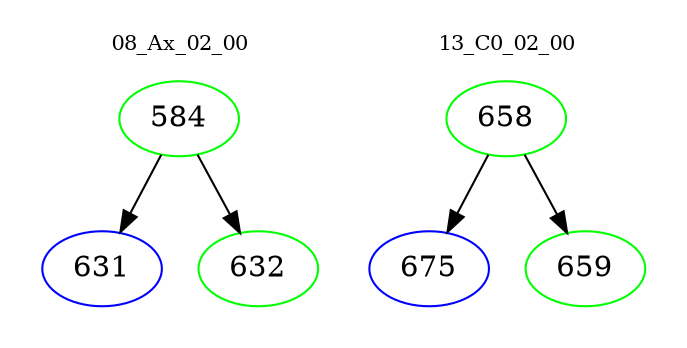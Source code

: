 digraph{
subgraph cluster_0 {
color = white
label = "08_Ax_02_00";
fontsize=10;
T0_584 [label="584", color="green"]
T0_584 -> T0_631 [color="black"]
T0_631 [label="631", color="blue"]
T0_584 -> T0_632 [color="black"]
T0_632 [label="632", color="green"]
}
subgraph cluster_1 {
color = white
label = "13_C0_02_00";
fontsize=10;
T1_658 [label="658", color="green"]
T1_658 -> T1_675 [color="black"]
T1_675 [label="675", color="blue"]
T1_658 -> T1_659 [color="black"]
T1_659 [label="659", color="green"]
}
}
